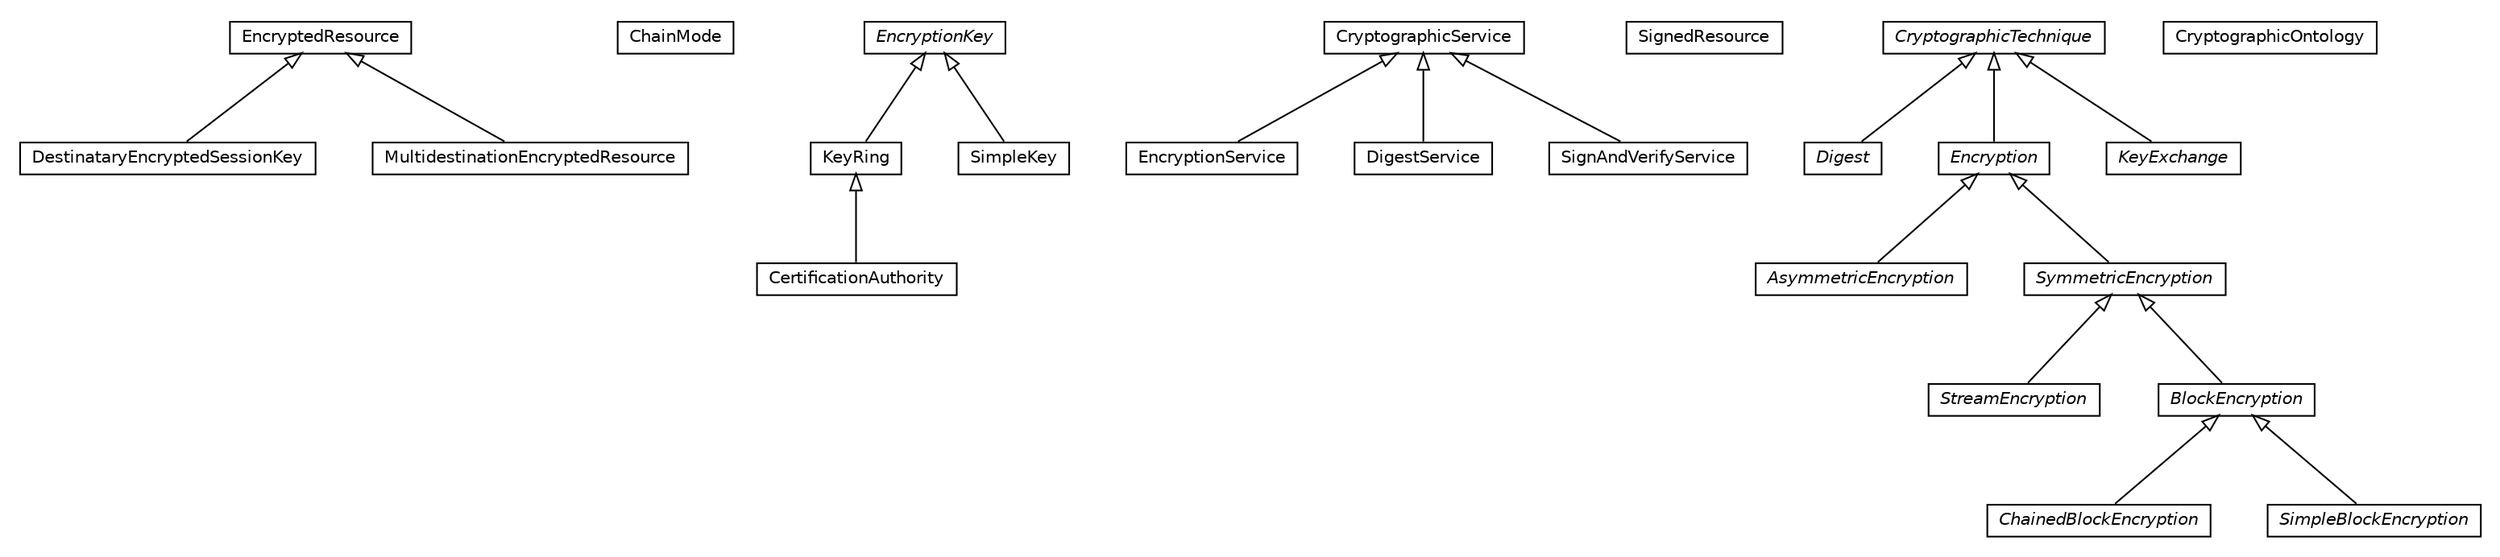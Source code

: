 #!/usr/local/bin/dot
#
# Class diagram 
# Generated by UMLGraph version R5_6-24-gf6e263 (http://www.umlgraph.org/)
#

digraph G {
	edge [fontname="Helvetica",fontsize=10,labelfontname="Helvetica",labelfontsize=10];
	node [fontname="Helvetica",fontsize=10,shape=plaintext];
	nodesep=0.25;
	ranksep=0.5;
	// org.universAAL.ontology.cryptographic.DestinataryEncryptedSessionKey
	c439375 [label=<<table title="org.universAAL.ontology.cryptographic.DestinataryEncryptedSessionKey" border="0" cellborder="1" cellspacing="0" cellpadding="2" port="p" href="./DestinataryEncryptedSessionKey.html">
		<tr><td><table border="0" cellspacing="0" cellpadding="1">
<tr><td align="center" balign="center"> DestinataryEncryptedSessionKey </td></tr>
		</table></td></tr>
		</table>>, URL="./DestinataryEncryptedSessionKey.html", fontname="Helvetica", fontcolor="black", fontsize=10.0];
	// org.universAAL.ontology.cryptographic.ChainMode
	c439376 [label=<<table title="org.universAAL.ontology.cryptographic.ChainMode" border="0" cellborder="1" cellspacing="0" cellpadding="2" port="p" href="./ChainMode.html">
		<tr><td><table border="0" cellspacing="0" cellpadding="1">
<tr><td align="center" balign="center"> ChainMode </td></tr>
		</table></td></tr>
		</table>>, URL="./ChainMode.html", fontname="Helvetica", fontcolor="black", fontsize=10.0];
	// org.universAAL.ontology.cryptographic.CertificationAuthority
	c439377 [label=<<table title="org.universAAL.ontology.cryptographic.CertificationAuthority" border="0" cellborder="1" cellspacing="0" cellpadding="2" port="p" href="./CertificationAuthority.html">
		<tr><td><table border="0" cellspacing="0" cellpadding="1">
<tr><td align="center" balign="center"> CertificationAuthority </td></tr>
		</table></td></tr>
		</table>>, URL="./CertificationAuthority.html", fontname="Helvetica", fontcolor="black", fontsize=10.0];
	// org.universAAL.ontology.cryptographic.EncryptionService
	c439378 [label=<<table title="org.universAAL.ontology.cryptographic.EncryptionService" border="0" cellborder="1" cellspacing="0" cellpadding="2" port="p" href="./EncryptionService.html">
		<tr><td><table border="0" cellspacing="0" cellpadding="1">
<tr><td align="center" balign="center"> EncryptionService </td></tr>
		</table></td></tr>
		</table>>, URL="./EncryptionService.html", fontname="Helvetica", fontcolor="black", fontsize=10.0];
	// org.universAAL.ontology.cryptographic.SignedResource
	c439379 [label=<<table title="org.universAAL.ontology.cryptographic.SignedResource" border="0" cellborder="1" cellspacing="0" cellpadding="2" port="p" href="./SignedResource.html">
		<tr><td><table border="0" cellspacing="0" cellpadding="1">
<tr><td align="center" balign="center"> SignedResource </td></tr>
		</table></td></tr>
		</table>>, URL="./SignedResource.html", fontname="Helvetica", fontcolor="black", fontsize=10.0];
	// org.universAAL.ontology.cryptographic.ChainedBlockEncryption
	c439380 [label=<<table title="org.universAAL.ontology.cryptographic.ChainedBlockEncryption" border="0" cellborder="1" cellspacing="0" cellpadding="2" port="p" href="./ChainedBlockEncryption.html">
		<tr><td><table border="0" cellspacing="0" cellpadding="1">
<tr><td align="center" balign="center"><font face="Helvetica-Oblique"> ChainedBlockEncryption </font></td></tr>
		</table></td></tr>
		</table>>, URL="./ChainedBlockEncryption.html", fontname="Helvetica", fontcolor="black", fontsize=10.0];
	// org.universAAL.ontology.cryptographic.KeyRing
	c439381 [label=<<table title="org.universAAL.ontology.cryptographic.KeyRing" border="0" cellborder="1" cellspacing="0" cellpadding="2" port="p" href="./KeyRing.html">
		<tr><td><table border="0" cellspacing="0" cellpadding="1">
<tr><td align="center" balign="center"> KeyRing </td></tr>
		</table></td></tr>
		</table>>, URL="./KeyRing.html", fontname="Helvetica", fontcolor="black", fontsize=10.0];
	// org.universAAL.ontology.cryptographic.CryptographicTechnique
	c439382 [label=<<table title="org.universAAL.ontology.cryptographic.CryptographicTechnique" border="0" cellborder="1" cellspacing="0" cellpadding="2" port="p" href="./CryptographicTechnique.html">
		<tr><td><table border="0" cellspacing="0" cellpadding="1">
<tr><td align="center" balign="center"><font face="Helvetica-Oblique"> CryptographicTechnique </font></td></tr>
		</table></td></tr>
		</table>>, URL="./CryptographicTechnique.html", fontname="Helvetica", fontcolor="black", fontsize=10.0];
	// org.universAAL.ontology.cryptographic.Digest
	c439383 [label=<<table title="org.universAAL.ontology.cryptographic.Digest" border="0" cellborder="1" cellspacing="0" cellpadding="2" port="p" href="./Digest.html">
		<tr><td><table border="0" cellspacing="0" cellpadding="1">
<tr><td align="center" balign="center"><font face="Helvetica-Oblique"> Digest </font></td></tr>
		</table></td></tr>
		</table>>, URL="./Digest.html", fontname="Helvetica", fontcolor="black", fontsize=10.0];
	// org.universAAL.ontology.cryptographic.DigestService
	c439384 [label=<<table title="org.universAAL.ontology.cryptographic.DigestService" border="0" cellborder="1" cellspacing="0" cellpadding="2" port="p" href="./DigestService.html">
		<tr><td><table border="0" cellspacing="0" cellpadding="1">
<tr><td align="center" balign="center"> DigestService </td></tr>
		</table></td></tr>
		</table>>, URL="./DigestService.html", fontname="Helvetica", fontcolor="black", fontsize=10.0];
	// org.universAAL.ontology.cryptographic.EncryptionKey
	c439385 [label=<<table title="org.universAAL.ontology.cryptographic.EncryptionKey" border="0" cellborder="1" cellspacing="0" cellpadding="2" port="p" href="./EncryptionKey.html">
		<tr><td><table border="0" cellspacing="0" cellpadding="1">
<tr><td align="center" balign="center"><font face="Helvetica-Oblique"> EncryptionKey </font></td></tr>
		</table></td></tr>
		</table>>, URL="./EncryptionKey.html", fontname="Helvetica", fontcolor="black", fontsize=10.0];
	// org.universAAL.ontology.cryptographic.AsymmetricEncryption
	c439386 [label=<<table title="org.universAAL.ontology.cryptographic.AsymmetricEncryption" border="0" cellborder="1" cellspacing="0" cellpadding="2" port="p" href="./AsymmetricEncryption.html">
		<tr><td><table border="0" cellspacing="0" cellpadding="1">
<tr><td align="center" balign="center"><font face="Helvetica-Oblique"> AsymmetricEncryption </font></td></tr>
		</table></td></tr>
		</table>>, URL="./AsymmetricEncryption.html", fontname="Helvetica", fontcolor="black", fontsize=10.0];
	// org.universAAL.ontology.cryptographic.SimpleKey
	c439387 [label=<<table title="org.universAAL.ontology.cryptographic.SimpleKey" border="0" cellborder="1" cellspacing="0" cellpadding="2" port="p" href="./SimpleKey.html">
		<tr><td><table border="0" cellspacing="0" cellpadding="1">
<tr><td align="center" balign="center"> SimpleKey </td></tr>
		</table></td></tr>
		</table>>, URL="./SimpleKey.html", fontname="Helvetica", fontcolor="black", fontsize=10.0];
	// org.universAAL.ontology.cryptographic.Encryption
	c439388 [label=<<table title="org.universAAL.ontology.cryptographic.Encryption" border="0" cellborder="1" cellspacing="0" cellpadding="2" port="p" href="./Encryption.html">
		<tr><td><table border="0" cellspacing="0" cellpadding="1">
<tr><td align="center" balign="center"><font face="Helvetica-Oblique"> Encryption </font></td></tr>
		</table></td></tr>
		</table>>, URL="./Encryption.html", fontname="Helvetica", fontcolor="black", fontsize=10.0];
	// org.universAAL.ontology.cryptographic.StreamEncryption
	c439389 [label=<<table title="org.universAAL.ontology.cryptographic.StreamEncryption" border="0" cellborder="1" cellspacing="0" cellpadding="2" port="p" href="./StreamEncryption.html">
		<tr><td><table border="0" cellspacing="0" cellpadding="1">
<tr><td align="center" balign="center"><font face="Helvetica-Oblique"> StreamEncryption </font></td></tr>
		</table></td></tr>
		</table>>, URL="./StreamEncryption.html", fontname="Helvetica", fontcolor="black", fontsize=10.0];
	// org.universAAL.ontology.cryptographic.CryptographicOntology
	c439390 [label=<<table title="org.universAAL.ontology.cryptographic.CryptographicOntology" border="0" cellborder="1" cellspacing="0" cellpadding="2" port="p" href="./CryptographicOntology.html">
		<tr><td><table border="0" cellspacing="0" cellpadding="1">
<tr><td align="center" balign="center"> CryptographicOntology </td></tr>
		</table></td></tr>
		</table>>, URL="./CryptographicOntology.html", fontname="Helvetica", fontcolor="black", fontsize=10.0];
	// org.universAAL.ontology.cryptographic.EncryptedResource
	c439391 [label=<<table title="org.universAAL.ontology.cryptographic.EncryptedResource" border="0" cellborder="1" cellspacing="0" cellpadding="2" port="p" href="./EncryptedResource.html">
		<tr><td><table border="0" cellspacing="0" cellpadding="1">
<tr><td align="center" balign="center"> EncryptedResource </td></tr>
		</table></td></tr>
		</table>>, URL="./EncryptedResource.html", fontname="Helvetica", fontcolor="black", fontsize=10.0];
	// org.universAAL.ontology.cryptographic.KeyExchange
	c439392 [label=<<table title="org.universAAL.ontology.cryptographic.KeyExchange" border="0" cellborder="1" cellspacing="0" cellpadding="2" port="p" href="./KeyExchange.html">
		<tr><td><table border="0" cellspacing="0" cellpadding="1">
<tr><td align="center" balign="center"><font face="Helvetica-Oblique"> KeyExchange </font></td></tr>
		</table></td></tr>
		</table>>, URL="./KeyExchange.html", fontname="Helvetica", fontcolor="black", fontsize=10.0];
	// org.universAAL.ontology.cryptographic.MultidestinationEncryptedResource
	c439393 [label=<<table title="org.universAAL.ontology.cryptographic.MultidestinationEncryptedResource" border="0" cellborder="1" cellspacing="0" cellpadding="2" port="p" href="./MultidestinationEncryptedResource.html">
		<tr><td><table border="0" cellspacing="0" cellpadding="1">
<tr><td align="center" balign="center"> MultidestinationEncryptedResource </td></tr>
		</table></td></tr>
		</table>>, URL="./MultidestinationEncryptedResource.html", fontname="Helvetica", fontcolor="black", fontsize=10.0];
	// org.universAAL.ontology.cryptographic.SimpleBlockEncryption
	c439394 [label=<<table title="org.universAAL.ontology.cryptographic.SimpleBlockEncryption" border="0" cellborder="1" cellspacing="0" cellpadding="2" port="p" href="./SimpleBlockEncryption.html">
		<tr><td><table border="0" cellspacing="0" cellpadding="1">
<tr><td align="center" balign="center"><font face="Helvetica-Oblique"> SimpleBlockEncryption </font></td></tr>
		</table></td></tr>
		</table>>, URL="./SimpleBlockEncryption.html", fontname="Helvetica", fontcolor="black", fontsize=10.0];
	// org.universAAL.ontology.cryptographic.SymmetricEncryption
	c439395 [label=<<table title="org.universAAL.ontology.cryptographic.SymmetricEncryption" border="0" cellborder="1" cellspacing="0" cellpadding="2" port="p" href="./SymmetricEncryption.html">
		<tr><td><table border="0" cellspacing="0" cellpadding="1">
<tr><td align="center" balign="center"><font face="Helvetica-Oblique"> SymmetricEncryption </font></td></tr>
		</table></td></tr>
		</table>>, URL="./SymmetricEncryption.html", fontname="Helvetica", fontcolor="black", fontsize=10.0];
	// org.universAAL.ontology.cryptographic.BlockEncryption
	c439396 [label=<<table title="org.universAAL.ontology.cryptographic.BlockEncryption" border="0" cellborder="1" cellspacing="0" cellpadding="2" port="p" href="./BlockEncryption.html">
		<tr><td><table border="0" cellspacing="0" cellpadding="1">
<tr><td align="center" balign="center"><font face="Helvetica-Oblique"> BlockEncryption </font></td></tr>
		</table></td></tr>
		</table>>, URL="./BlockEncryption.html", fontname="Helvetica", fontcolor="black", fontsize=10.0];
	// org.universAAL.ontology.cryptographic.SignAndVerifyService
	c439397 [label=<<table title="org.universAAL.ontology.cryptographic.SignAndVerifyService" border="0" cellborder="1" cellspacing="0" cellpadding="2" port="p" href="./SignAndVerifyService.html">
		<tr><td><table border="0" cellspacing="0" cellpadding="1">
<tr><td align="center" balign="center"> SignAndVerifyService </td></tr>
		</table></td></tr>
		</table>>, URL="./SignAndVerifyService.html", fontname="Helvetica", fontcolor="black", fontsize=10.0];
	// org.universAAL.ontology.cryptographic.CryptographicService
	c439398 [label=<<table title="org.universAAL.ontology.cryptographic.CryptographicService" border="0" cellborder="1" cellspacing="0" cellpadding="2" port="p" href="./CryptographicService.html">
		<tr><td><table border="0" cellspacing="0" cellpadding="1">
<tr><td align="center" balign="center"> CryptographicService </td></tr>
		</table></td></tr>
		</table>>, URL="./CryptographicService.html", fontname="Helvetica", fontcolor="black", fontsize=10.0];
	//org.universAAL.ontology.cryptographic.DestinataryEncryptedSessionKey extends org.universAAL.ontology.cryptographic.EncryptedResource
	c439391:p -> c439375:p [dir=back,arrowtail=empty];
	//org.universAAL.ontology.cryptographic.CertificationAuthority extends org.universAAL.ontology.cryptographic.KeyRing
	c439381:p -> c439377:p [dir=back,arrowtail=empty];
	//org.universAAL.ontology.cryptographic.EncryptionService extends org.universAAL.ontology.cryptographic.CryptographicService
	c439398:p -> c439378:p [dir=back,arrowtail=empty];
	//org.universAAL.ontology.cryptographic.ChainedBlockEncryption extends org.universAAL.ontology.cryptographic.BlockEncryption
	c439396:p -> c439380:p [dir=back,arrowtail=empty];
	//org.universAAL.ontology.cryptographic.KeyRing extends org.universAAL.ontology.cryptographic.EncryptionKey
	c439385:p -> c439381:p [dir=back,arrowtail=empty];
	//org.universAAL.ontology.cryptographic.Digest extends org.universAAL.ontology.cryptographic.CryptographicTechnique
	c439382:p -> c439383:p [dir=back,arrowtail=empty];
	//org.universAAL.ontology.cryptographic.DigestService extends org.universAAL.ontology.cryptographic.CryptographicService
	c439398:p -> c439384:p [dir=back,arrowtail=empty];
	//org.universAAL.ontology.cryptographic.AsymmetricEncryption extends org.universAAL.ontology.cryptographic.Encryption
	c439388:p -> c439386:p [dir=back,arrowtail=empty];
	//org.universAAL.ontology.cryptographic.SimpleKey extends org.universAAL.ontology.cryptographic.EncryptionKey
	c439385:p -> c439387:p [dir=back,arrowtail=empty];
	//org.universAAL.ontology.cryptographic.Encryption extends org.universAAL.ontology.cryptographic.CryptographicTechnique
	c439382:p -> c439388:p [dir=back,arrowtail=empty];
	//org.universAAL.ontology.cryptographic.StreamEncryption extends org.universAAL.ontology.cryptographic.SymmetricEncryption
	c439395:p -> c439389:p [dir=back,arrowtail=empty];
	//org.universAAL.ontology.cryptographic.KeyExchange extends org.universAAL.ontology.cryptographic.CryptographicTechnique
	c439382:p -> c439392:p [dir=back,arrowtail=empty];
	//org.universAAL.ontology.cryptographic.MultidestinationEncryptedResource extends org.universAAL.ontology.cryptographic.EncryptedResource
	c439391:p -> c439393:p [dir=back,arrowtail=empty];
	//org.universAAL.ontology.cryptographic.SimpleBlockEncryption extends org.universAAL.ontology.cryptographic.BlockEncryption
	c439396:p -> c439394:p [dir=back,arrowtail=empty];
	//org.universAAL.ontology.cryptographic.SymmetricEncryption extends org.universAAL.ontology.cryptographic.Encryption
	c439388:p -> c439395:p [dir=back,arrowtail=empty];
	//org.universAAL.ontology.cryptographic.BlockEncryption extends org.universAAL.ontology.cryptographic.SymmetricEncryption
	c439395:p -> c439396:p [dir=back,arrowtail=empty];
	//org.universAAL.ontology.cryptographic.SignAndVerifyService extends org.universAAL.ontology.cryptographic.CryptographicService
	c439398:p -> c439397:p [dir=back,arrowtail=empty];
}

